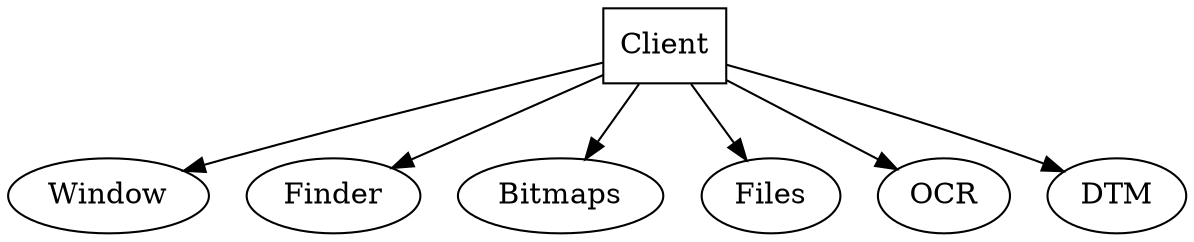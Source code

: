 digraph Client {

	Client [shape=box]
	
	Client -> Window
	Client -> Finder
	Client -> Bitmaps
	Client -> Files
	Client -> OCR
	Client -> DTM

}
